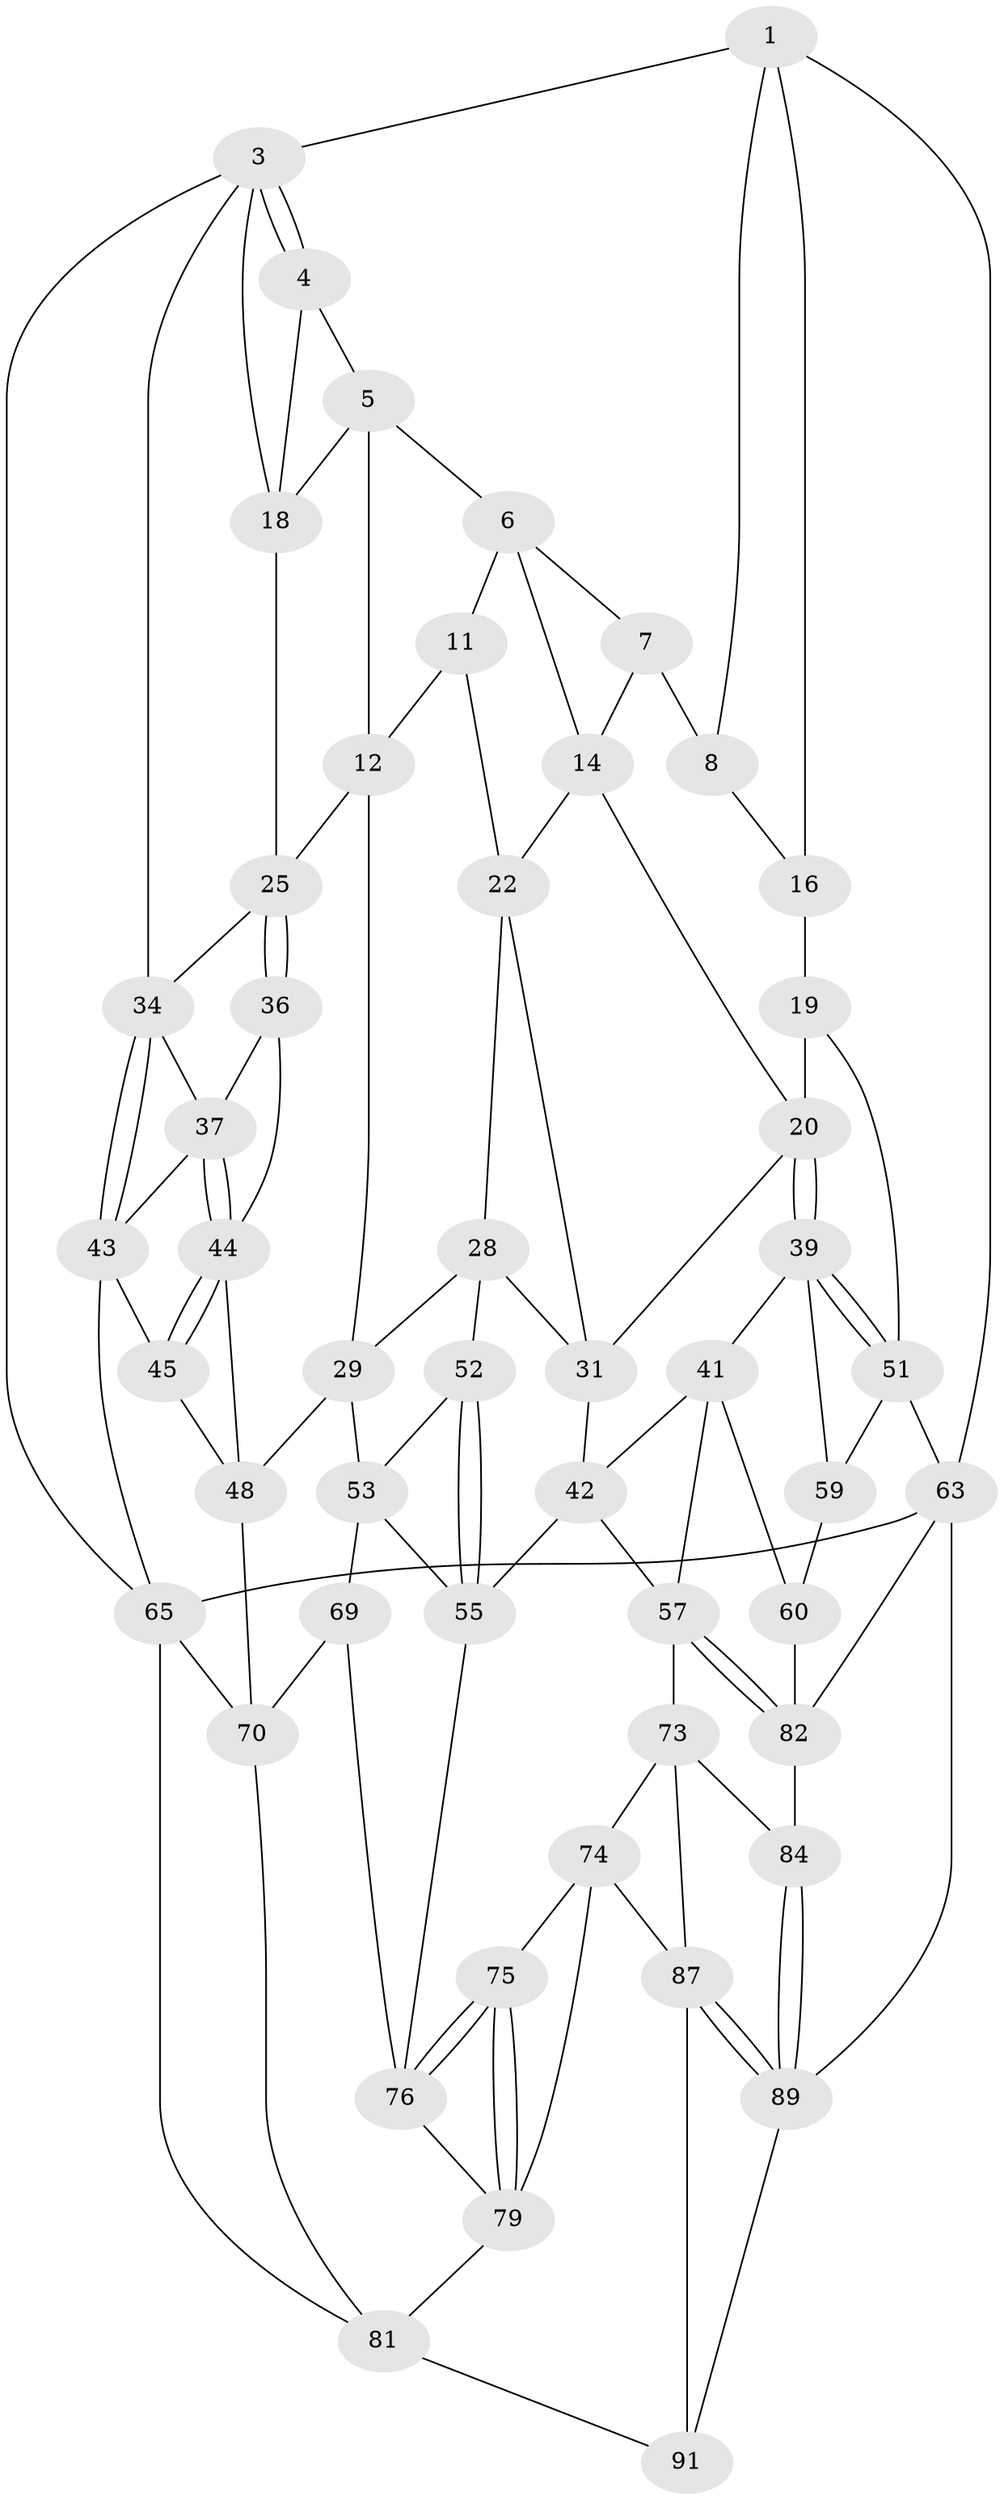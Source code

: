 // Generated by graph-tools (version 1.1) at 2025/24/03/03/25 07:24:35]
// undirected, 51 vertices, 109 edges
graph export_dot {
graph [start="1"]
  node [color=gray90,style=filled];
  1 [pos="+0.8982709070548991+0",super="+2"];
  3 [pos="+0+0",super="+30"];
  4 [pos="+0+0"];
  5 [pos="+0.27419891917992284+0",super="+13"];
  6 [pos="+0.5260682923772794+0",super="+10"];
  7 [pos="+0.5974285678729755+0",super="+9"];
  8 [pos="+0.8701719631225425+0"];
  11 [pos="+0.35591306151352+0.13119973593652093"];
  12 [pos="+0.26696167472030663+0.10227135379140076",super="+24"];
  14 [pos="+0.7128050039261417+0.1693682728631543",super="+15"];
  16 [pos="+1+0.20557995253561615",super="+17"];
  18 [pos="+0.1145212840215288+0.13338751546432717",super="+27"];
  19 [pos="+0.7827558975579916+0.2305877784476465",super="+50"];
  20 [pos="+0.7640094263668454+0.23784030690374258",super="+21"];
  22 [pos="+0.496200891539213+0.2121786481125789",super="+23"];
  25 [pos="+0.189899367200832+0.2915862967230788",super="+26"];
  28 [pos="+0.4189608614885094+0.3109790969035115",super="+33"];
  29 [pos="+0.38377549796853594+0.32418695536608744",super="+47"];
  31 [pos="+0.562840693914537+0.24671625407096753",super="+32"];
  34 [pos="+0+0.22377441694636976",super="+35"];
  36 [pos="+0.1878679379881819+0.3178255712856416"];
  37 [pos="+0.0946205354213226+0.3267913114630213",super="+38"];
  39 [pos="+0.7546198375432622+0.30354132501171044",super="+40"];
  41 [pos="+0.6229186855287147+0.3857434283215205",super="+56"];
  42 [pos="+0.6193866285748915+0.3858875094394577",super="+54"];
  43 [pos="+0+0.46921604371971265",super="+46"];
  44 [pos="+0.04335298206372681+0.45191028351007917",super="+49"];
  45 [pos="+0+0.4961034216649251"];
  48 [pos="+0.26687989195335954+0.41937454305226163",super="+67"];
  51 [pos="+1+0.5298819459596396",super="+61"];
  52 [pos="+0.47555116781315193+0.5003189024909546"];
  53 [pos="+0.37416274088977075+0.5122601615948079",super="+68"];
  55 [pos="+0.48627291921377325+0.5198093509846765",super="+71"];
  57 [pos="+0.6234566435319455+0.6451585623651078",super="+58"];
  59 [pos="+0.7230404778653509+0.39950215814539236",super="+62"];
  60 [pos="+0.7504783943649819+0.5376566956384882",super="+72"];
  63 [pos="+1+1",super="+64"];
  65 [pos="+0+0.6093025076401181",super="+66"];
  69 [pos="+0.26192368983391134+0.6305927290119027"];
  70 [pos="+0.2344070317458706+0.6184129579195848",super="+77"];
  73 [pos="+0.5701883185193538+0.6943872159951956",super="+85"];
  74 [pos="+0.4846305947097692+0.7235819556640586",super="+86"];
  75 [pos="+0.45914489476971165+0.7091241062724124"];
  76 [pos="+0.4578106173734942+0.7077070836773911",super="+78"];
  79 [pos="+0.28056936209037153+0.78040277132646",super="+80"];
  81 [pos="+0.18207883317143228+0.8778410220208098",super="+90"];
  82 [pos="+0.7530568039624008+0.715443893540915",super="+83"];
  84 [pos="+0.7302909643658985+0.8713256221665932"];
  87 [pos="+0.5957932500906596+0.8594234837301161",super="+88"];
  89 [pos="+0.5897314984407731+0.9780241868964762",super="+92"];
  91 [pos="+0.4632661883373705+1"];
  1 -- 8;
  1 -- 16;
  1 -- 3;
  1 -- 63;
  3 -- 4;
  3 -- 4;
  3 -- 34;
  3 -- 65;
  3 -- 18;
  4 -- 5;
  4 -- 18;
  5 -- 6;
  5 -- 18;
  5 -- 12;
  6 -- 7;
  6 -- 11;
  6 -- 14;
  7 -- 8;
  7 -- 14;
  8 -- 16;
  11 -- 12;
  11 -- 22;
  12 -- 25;
  12 -- 29;
  14 -- 20;
  14 -- 22;
  16 -- 19 [weight=2];
  18 -- 25;
  19 -- 20;
  19 -- 51;
  20 -- 39;
  20 -- 39;
  20 -- 31;
  22 -- 31;
  22 -- 28;
  25 -- 36;
  25 -- 36;
  25 -- 34;
  28 -- 29;
  28 -- 52;
  28 -- 31;
  29 -- 48;
  29 -- 53;
  31 -- 42;
  34 -- 43;
  34 -- 43;
  34 -- 37;
  36 -- 37;
  36 -- 44;
  37 -- 44;
  37 -- 44;
  37 -- 43;
  39 -- 51;
  39 -- 51;
  39 -- 41;
  39 -- 59;
  41 -- 42;
  41 -- 60;
  41 -- 57;
  42 -- 55;
  42 -- 57;
  43 -- 65;
  43 -- 45;
  44 -- 45;
  44 -- 45;
  44 -- 48;
  45 -- 48;
  48 -- 70;
  51 -- 59;
  51 -- 63;
  52 -- 53;
  52 -- 55;
  52 -- 55;
  53 -- 69;
  53 -- 55;
  55 -- 76;
  57 -- 82;
  57 -- 82;
  57 -- 73;
  59 -- 60 [weight=2];
  60 -- 82;
  63 -- 65;
  63 -- 89;
  63 -- 82;
  65 -- 70;
  65 -- 81;
  69 -- 70;
  69 -- 76;
  70 -- 81;
  73 -- 74;
  73 -- 84;
  73 -- 87;
  74 -- 75;
  74 -- 87;
  74 -- 79;
  75 -- 76;
  75 -- 76;
  75 -- 79;
  75 -- 79;
  76 -- 79;
  79 -- 81;
  81 -- 91;
  82 -- 84;
  84 -- 89;
  84 -- 89;
  87 -- 89;
  87 -- 89;
  87 -- 91;
  89 -- 91;
}
